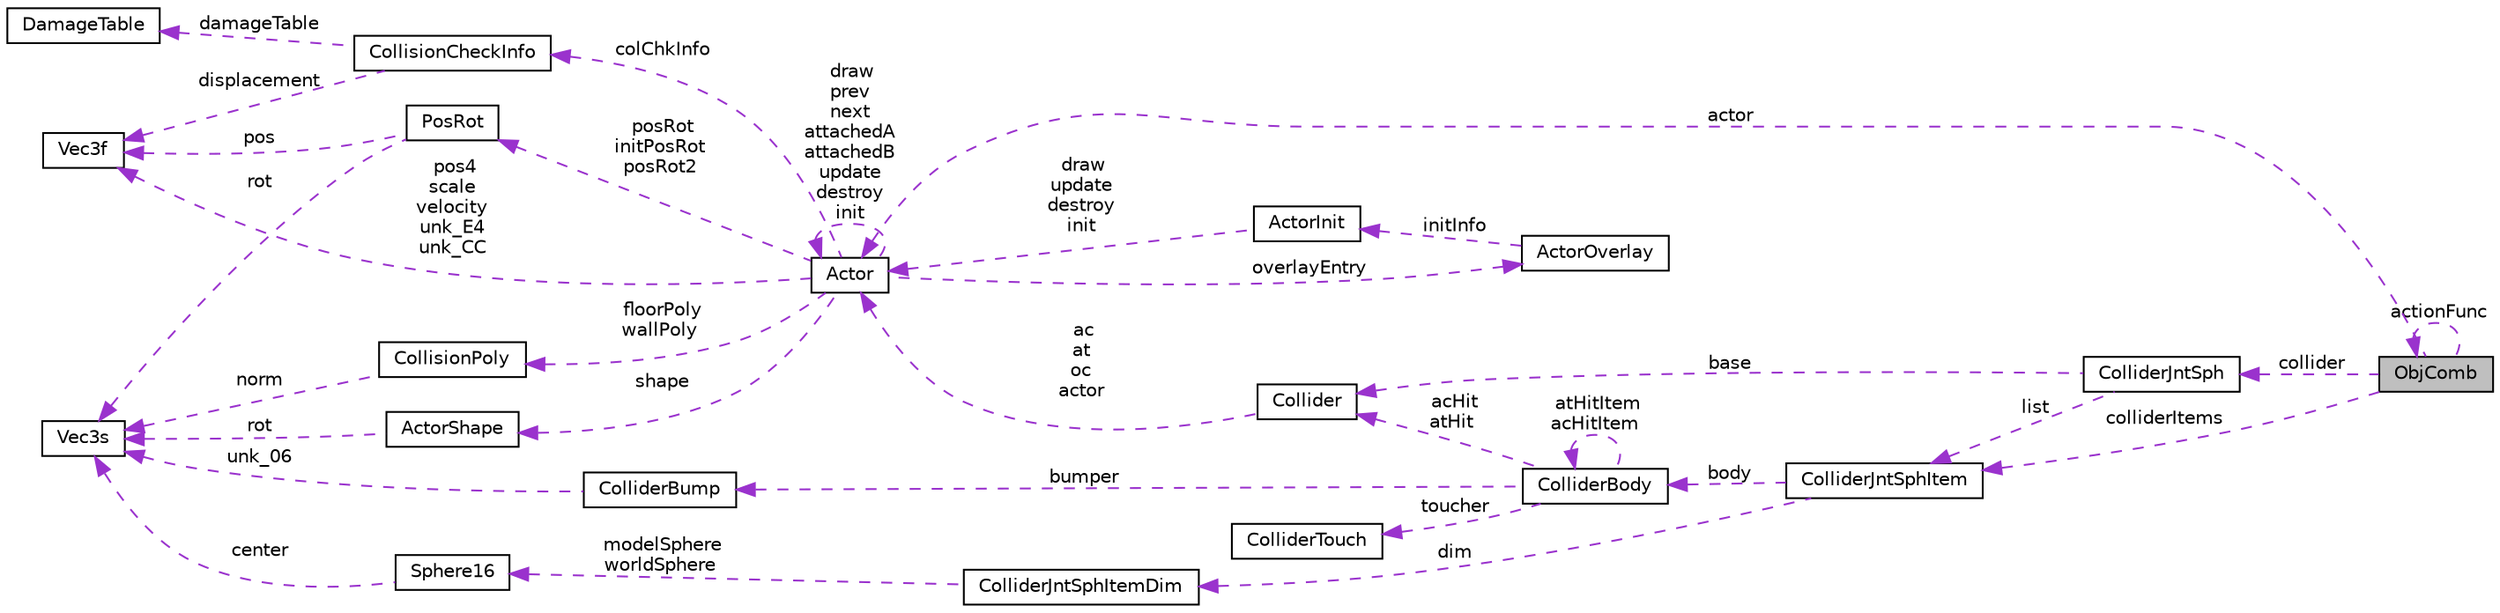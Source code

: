 digraph "ObjComb"
{
 // LATEX_PDF_SIZE
  edge [fontname="Helvetica",fontsize="10",labelfontname="Helvetica",labelfontsize="10"];
  node [fontname="Helvetica",fontsize="10",shape=record];
  rankdir="LR";
  Node1 [label="ObjComb",height=0.2,width=0.4,color="black", fillcolor="grey75", style="filled", fontcolor="black",tooltip=" "];
  Node2 -> Node1 [dir="back",color="darkorchid3",fontsize="10",style="dashed",label=" actor" ,fontname="Helvetica"];
  Node2 [label="Actor",height=0.2,width=0.4,color="black", fillcolor="white", style="filled",URL="$dd/da2/structActor.html",tooltip=" "];
  Node2 -> Node2 [dir="back",color="darkorchid3",fontsize="10",style="dashed",label=" draw\nprev\nnext\nattachedA\nattachedB\nupdate\ndestroy\ninit" ,fontname="Helvetica"];
  Node3 -> Node2 [dir="back",color="darkorchid3",fontsize="10",style="dashed",label=" posRot\ninitPosRot\nposRot2" ,fontname="Helvetica"];
  Node3 [label="PosRot",height=0.2,width=0.4,color="black", fillcolor="white", style="filled",URL="$d5/dba/structPosRot.html",tooltip=" "];
  Node4 -> Node3 [dir="back",color="darkorchid3",fontsize="10",style="dashed",label=" rot" ,fontname="Helvetica"];
  Node4 [label="Vec3s",height=0.2,width=0.4,color="black", fillcolor="white", style="filled",URL="$d8/d79/structVec3s.html",tooltip=" "];
  Node5 -> Node3 [dir="back",color="darkorchid3",fontsize="10",style="dashed",label=" pos" ,fontname="Helvetica"];
  Node5 [label="Vec3f",height=0.2,width=0.4,color="black", fillcolor="white", style="filled",URL="$d0/dc7/structVec3f.html",tooltip=" "];
  Node6 -> Node2 [dir="back",color="darkorchid3",fontsize="10",style="dashed",label=" overlayEntry" ,fontname="Helvetica"];
  Node6 [label="ActorOverlay",height=0.2,width=0.4,color="black", fillcolor="white", style="filled",URL="$d4/d76/structActorOverlay.html",tooltip=" "];
  Node7 -> Node6 [dir="back",color="darkorchid3",fontsize="10",style="dashed",label=" initInfo" ,fontname="Helvetica"];
  Node7 [label="ActorInit",height=0.2,width=0.4,color="black", fillcolor="white", style="filled",URL="$d6/dc9/structActorInit.html",tooltip=" "];
  Node2 -> Node7 [dir="back",color="darkorchid3",fontsize="10",style="dashed",label=" draw\nupdate\ndestroy\ninit" ,fontname="Helvetica"];
  Node8 -> Node2 [dir="back",color="darkorchid3",fontsize="10",style="dashed",label=" shape" ,fontname="Helvetica"];
  Node8 [label="ActorShape",height=0.2,width=0.4,color="black", fillcolor="white", style="filled",URL="$d2/d09/structActorShape.html",tooltip=" "];
  Node4 -> Node8 [dir="back",color="darkorchid3",fontsize="10",style="dashed",label=" rot" ,fontname="Helvetica"];
  Node9 -> Node2 [dir="back",color="darkorchid3",fontsize="10",style="dashed",label=" colChkInfo" ,fontname="Helvetica"];
  Node9 [label="CollisionCheckInfo",height=0.2,width=0.4,color="black", fillcolor="white", style="filled",URL="$d0/d20/structCollisionCheckInfo.html",tooltip=" "];
  Node10 -> Node9 [dir="back",color="darkorchid3",fontsize="10",style="dashed",label=" damageTable" ,fontname="Helvetica"];
  Node10 [label="DamageTable",height=0.2,width=0.4,color="black", fillcolor="white", style="filled",URL="$da/da9/structDamageTable.html",tooltip=" "];
  Node5 -> Node9 [dir="back",color="darkorchid3",fontsize="10",style="dashed",label=" displacement" ,fontname="Helvetica"];
  Node11 -> Node2 [dir="back",color="darkorchid3",fontsize="10",style="dashed",label=" floorPoly\nwallPoly" ,fontname="Helvetica"];
  Node11 [label="CollisionPoly",height=0.2,width=0.4,color="black", fillcolor="white", style="filled",URL="$de/de9/structCollisionPoly.html",tooltip=" "];
  Node4 -> Node11 [dir="back",color="darkorchid3",fontsize="10",style="dashed",label=" norm" ,fontname="Helvetica"];
  Node5 -> Node2 [dir="back",color="darkorchid3",fontsize="10",style="dashed",label=" pos4\nscale\nvelocity\nunk_E4\nunk_CC" ,fontname="Helvetica"];
  Node1 -> Node1 [dir="back",color="darkorchid3",fontsize="10",style="dashed",label=" actionFunc" ,fontname="Helvetica"];
  Node12 -> Node1 [dir="back",color="darkorchid3",fontsize="10",style="dashed",label=" colliderItems" ,fontname="Helvetica"];
  Node12 [label="ColliderJntSphItem",height=0.2,width=0.4,color="black", fillcolor="white", style="filled",URL="$df/d4f/structColliderJntSphItem.html",tooltip=" "];
  Node13 -> Node12 [dir="back",color="darkorchid3",fontsize="10",style="dashed",label=" dim" ,fontname="Helvetica"];
  Node13 [label="ColliderJntSphItemDim",height=0.2,width=0.4,color="black", fillcolor="white", style="filled",URL="$d5/dea/structColliderJntSphItemDim.html",tooltip=" "];
  Node14 -> Node13 [dir="back",color="darkorchid3",fontsize="10",style="dashed",label=" modelSphere\nworldSphere" ,fontname="Helvetica"];
  Node14 [label="Sphere16",height=0.2,width=0.4,color="black", fillcolor="white", style="filled",URL="$de/dd8/structSphere16.html",tooltip=" "];
  Node4 -> Node14 [dir="back",color="darkorchid3",fontsize="10",style="dashed",label=" center" ,fontname="Helvetica"];
  Node15 -> Node12 [dir="back",color="darkorchid3",fontsize="10",style="dashed",label=" body" ,fontname="Helvetica"];
  Node15 [label="ColliderBody",height=0.2,width=0.4,color="black", fillcolor="white", style="filled",URL="$de/d87/structColliderBody.html",tooltip=" "];
  Node16 -> Node15 [dir="back",color="darkorchid3",fontsize="10",style="dashed",label=" acHit\natHit" ,fontname="Helvetica"];
  Node16 [label="Collider",height=0.2,width=0.4,color="black", fillcolor="white", style="filled",URL="$d0/d61/structCollider.html",tooltip=" "];
  Node2 -> Node16 [dir="back",color="darkorchid3",fontsize="10",style="dashed",label=" ac\nat\noc\nactor" ,fontname="Helvetica"];
  Node15 -> Node15 [dir="back",color="darkorchid3",fontsize="10",style="dashed",label=" atHitItem\nacHitItem" ,fontname="Helvetica"];
  Node17 -> Node15 [dir="back",color="darkorchid3",fontsize="10",style="dashed",label=" bumper" ,fontname="Helvetica"];
  Node17 [label="ColliderBump",height=0.2,width=0.4,color="black", fillcolor="white", style="filled",URL="$d0/d29/structColliderBump.html",tooltip=" "];
  Node4 -> Node17 [dir="back",color="darkorchid3",fontsize="10",style="dashed",label=" unk_06" ,fontname="Helvetica"];
  Node18 -> Node15 [dir="back",color="darkorchid3",fontsize="10",style="dashed",label=" toucher" ,fontname="Helvetica"];
  Node18 [label="ColliderTouch",height=0.2,width=0.4,color="black", fillcolor="white", style="filled",URL="$da/d5d/structColliderTouch.html",tooltip=" "];
  Node19 -> Node1 [dir="back",color="darkorchid3",fontsize="10",style="dashed",label=" collider" ,fontname="Helvetica"];
  Node19 [label="ColliderJntSph",height=0.2,width=0.4,color="black", fillcolor="white", style="filled",URL="$d7/dfe/structColliderJntSph.html",tooltip=" "];
  Node16 -> Node19 [dir="back",color="darkorchid3",fontsize="10",style="dashed",label=" base" ,fontname="Helvetica"];
  Node12 -> Node19 [dir="back",color="darkorchid3",fontsize="10",style="dashed",label=" list" ,fontname="Helvetica"];
}

